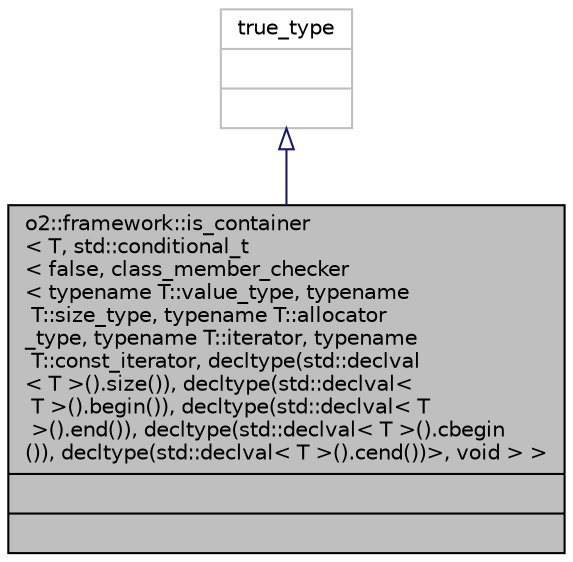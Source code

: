 digraph "o2::framework::is_container&lt; T, std::conditional_t&lt; false, class_member_checker&lt; typename T::value_type, typename T::size_type, typename T::allocator_type, typename T::iterator, typename T::const_iterator, decltype(std::declval&lt; T &gt;().size()), decltype(std::declval&lt; T &gt;().begin()), decltype(std::declval&lt; T &gt;().end()), decltype(std::declval&lt; T &gt;().cbegin()), decltype(std::declval&lt; T &gt;().cend())&gt;, void &gt; &gt;"
{
 // INTERACTIVE_SVG=YES
  bgcolor="transparent";
  edge [fontname="Helvetica",fontsize="10",labelfontname="Helvetica",labelfontsize="10"];
  node [fontname="Helvetica",fontsize="10",shape=record];
  Node1 [label="{o2::framework::is_container\l\< T, std::conditional_t\l\< false, class_member_checker\l\< typename T::value_type, typename\l T::size_type, typename T::allocator\l_type, typename T::iterator, typename\l T::const_iterator, decltype(std::declval\l\< T \>().size()), decltype(std::declval\<\l T \>().begin()), decltype(std::declval\< T\l \>().end()), decltype(std::declval\< T \>().cbegin\l()), decltype(std::declval\< T \>().cend())\>, void \> \>\n||}",height=0.2,width=0.4,color="black", fillcolor="grey75", style="filled" fontcolor="black"];
  Node2 -> Node1 [dir="back",color="midnightblue",fontsize="10",style="solid",arrowtail="onormal",fontname="Helvetica"];
  Node2 [label="{true_type\n||}",height=0.2,width=0.4,color="grey75"];
}
